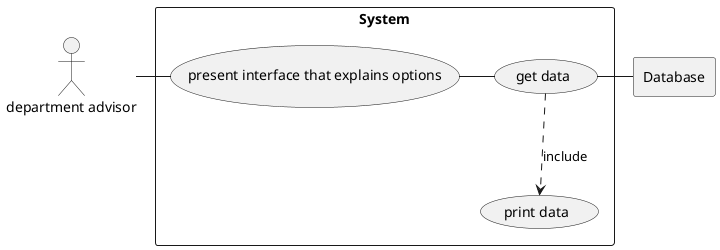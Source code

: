 @startuml

actor A as "department advisor"

rectangle Database

rectangle System {
usecase UC3 as "present interface that explains options"
usecase UC1 as "get data"
usecase UC2 as "print data"

A - UC3
UC1 - Database
UC1 ..> UC2 : include
UC3 - UC1
}

@enduml
